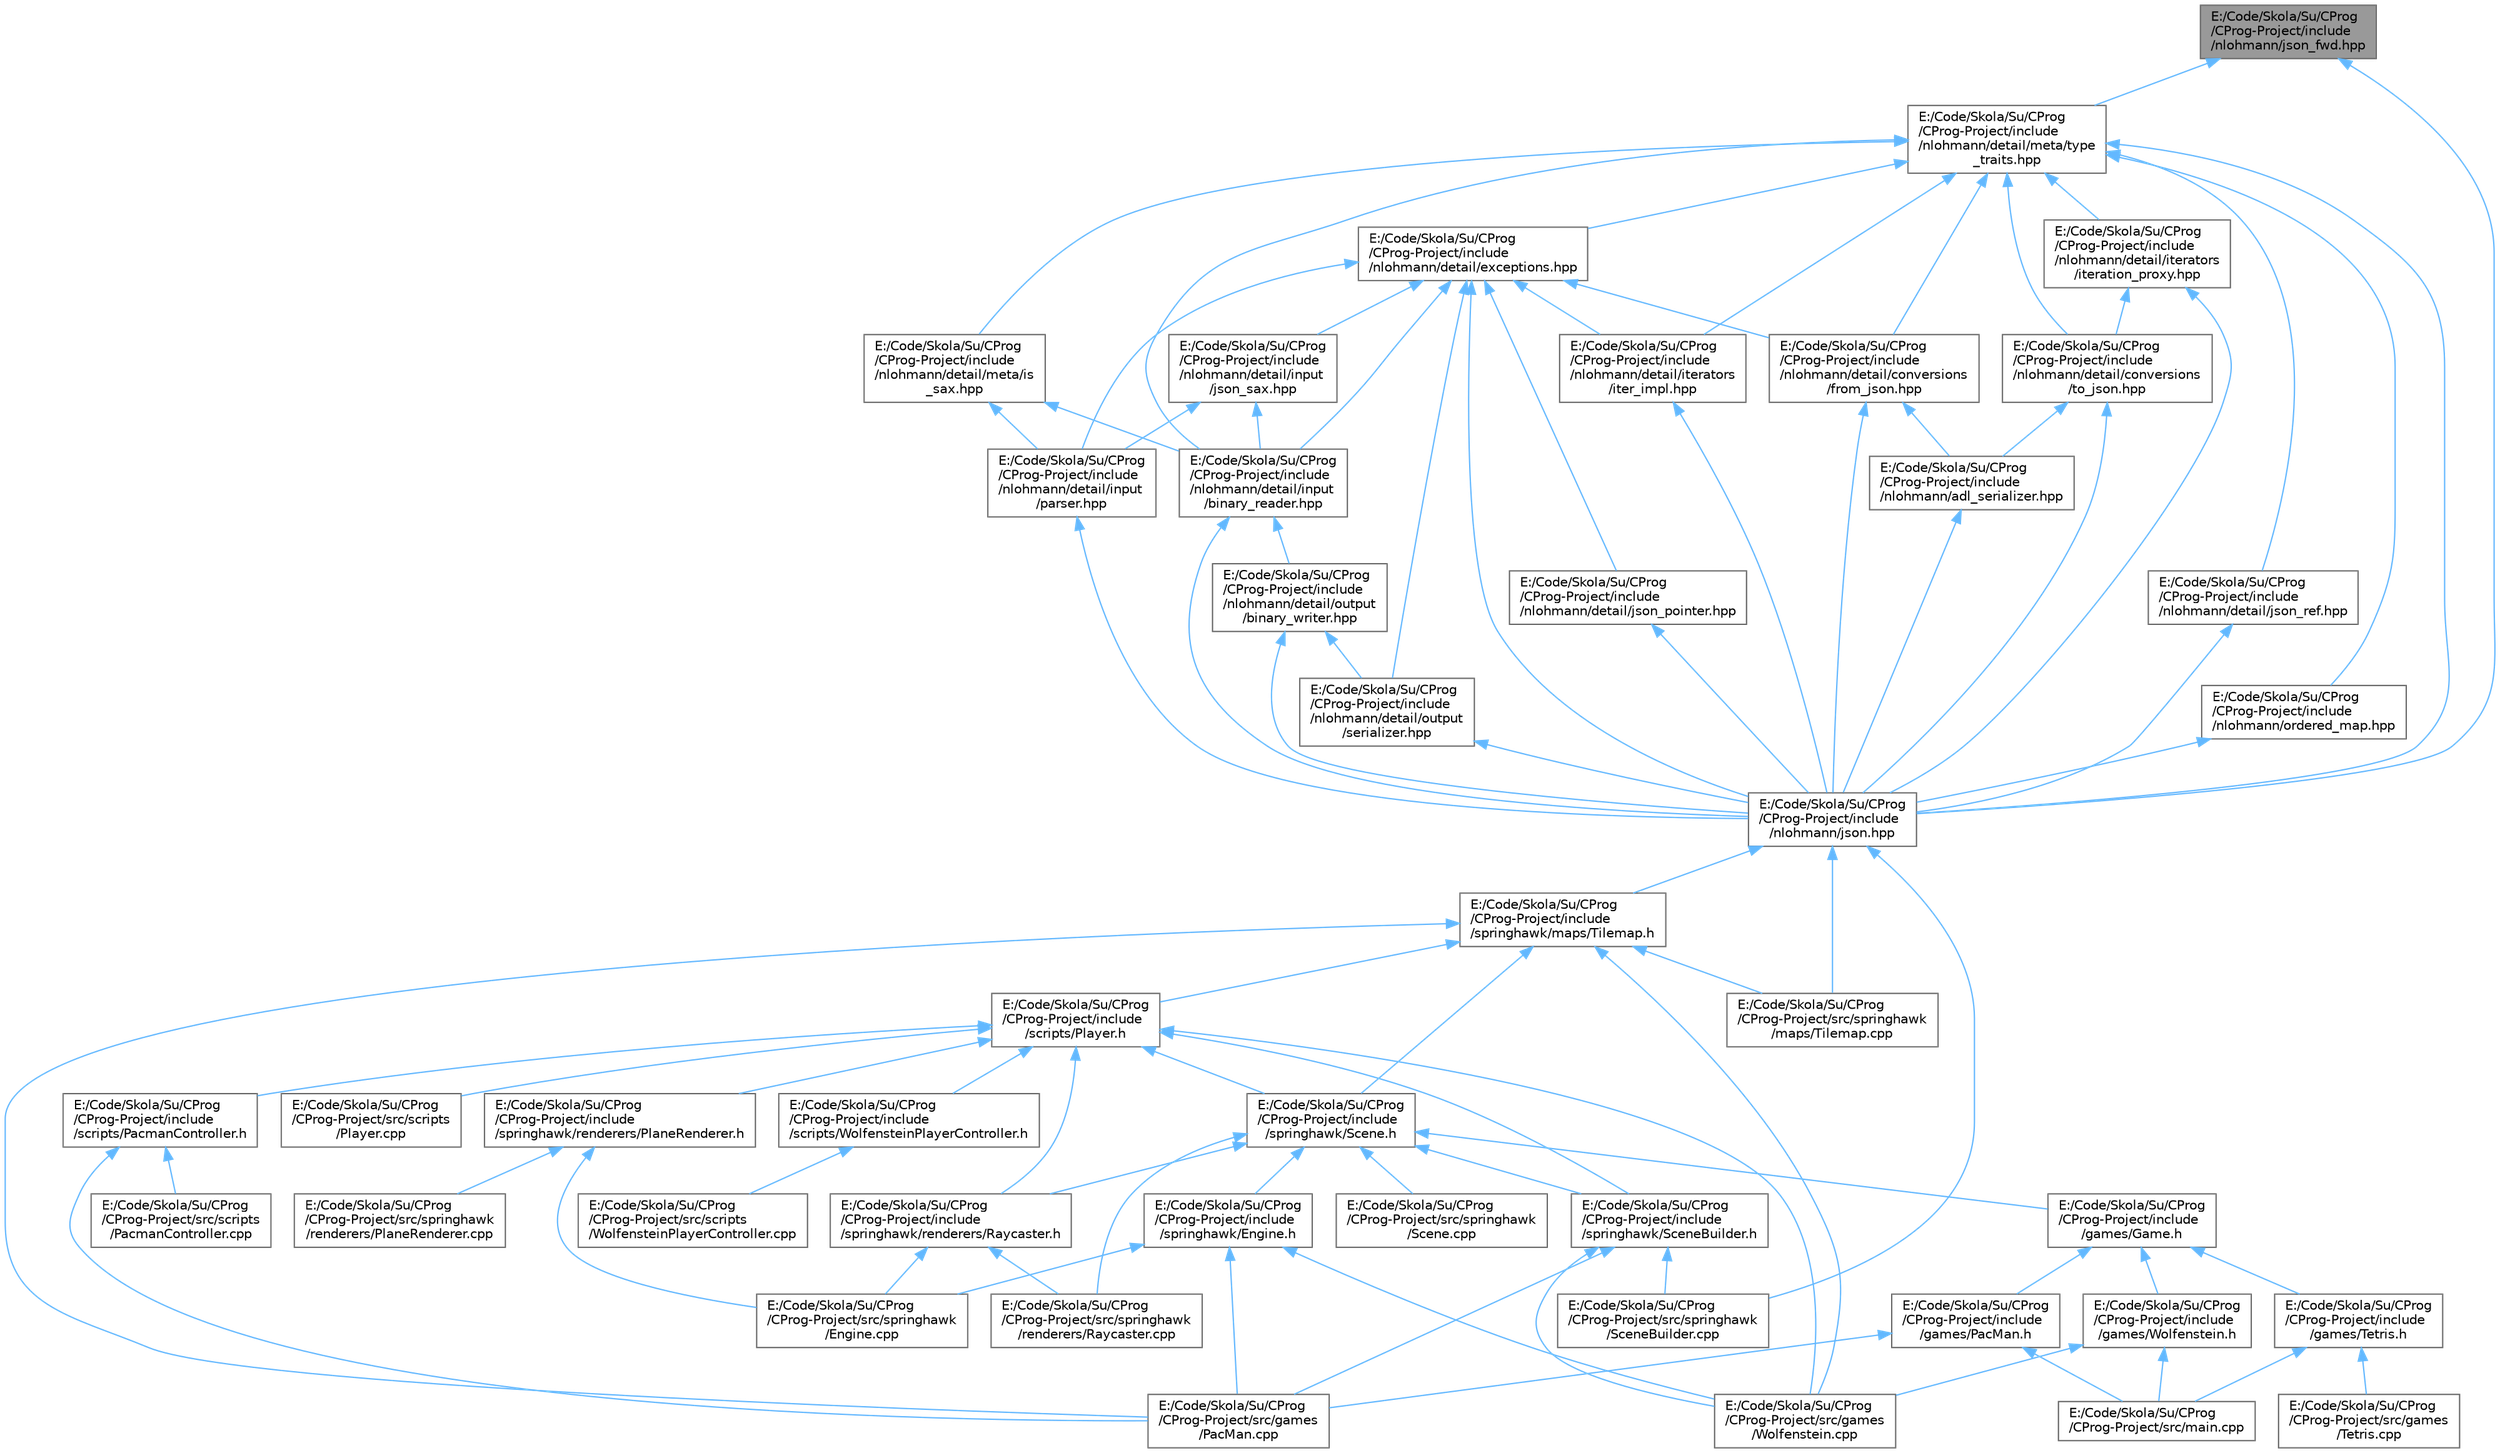 digraph "E:/Code/Skola/Su/CProg/CProg-Project/include/nlohmann/json_fwd.hpp"
{
 // LATEX_PDF_SIZE
  bgcolor="transparent";
  edge [fontname=Helvetica,fontsize=10,labelfontname=Helvetica,labelfontsize=10];
  node [fontname=Helvetica,fontsize=10,shape=box,height=0.2,width=0.4];
  Node1 [id="Node000001",label="E:/Code/Skola/Su/CProg\l/CProg-Project/include\l/nlohmann/json_fwd.hpp",height=0.2,width=0.4,color="gray40", fillcolor="grey60", style="filled", fontcolor="black",tooltip=" "];
  Node1 -> Node2 [id="edge86_Node000001_Node000002",dir="back",color="steelblue1",style="solid",tooltip=" "];
  Node2 [id="Node000002",label="E:/Code/Skola/Su/CProg\l/CProg-Project/include\l/nlohmann/detail/meta/type\l_traits.hpp",height=0.2,width=0.4,color="grey40", fillcolor="white", style="filled",URL="$type__traits_8hpp.html",tooltip=" "];
  Node2 -> Node3 [id="edge87_Node000002_Node000003",dir="back",color="steelblue1",style="solid",tooltip=" "];
  Node3 [id="Node000003",label="E:/Code/Skola/Su/CProg\l/CProg-Project/include\l/nlohmann/detail/conversions\l/from_json.hpp",height=0.2,width=0.4,color="grey40", fillcolor="white", style="filled",URL="$from__json_8hpp.html",tooltip=" "];
  Node3 -> Node4 [id="edge88_Node000003_Node000004",dir="back",color="steelblue1",style="solid",tooltip=" "];
  Node4 [id="Node000004",label="E:/Code/Skola/Su/CProg\l/CProg-Project/include\l/nlohmann/adl_serializer.hpp",height=0.2,width=0.4,color="grey40", fillcolor="white", style="filled",URL="$adl__serializer_8hpp.html",tooltip=" "];
  Node4 -> Node5 [id="edge89_Node000004_Node000005",dir="back",color="steelblue1",style="solid",tooltip=" "];
  Node5 [id="Node000005",label="E:/Code/Skola/Su/CProg\l/CProg-Project/include\l/nlohmann/json.hpp",height=0.2,width=0.4,color="grey40", fillcolor="white", style="filled",URL="$json_8hpp.html",tooltip=" "];
  Node5 -> Node6 [id="edge90_Node000005_Node000006",dir="back",color="steelblue1",style="solid",tooltip=" "];
  Node6 [id="Node000006",label="E:/Code/Skola/Su/CProg\l/CProg-Project/include\l/springhawk/maps/Tilemap.h",height=0.2,width=0.4,color="grey40", fillcolor="white", style="filled",URL="$_tilemap_8h.html",tooltip=" "];
  Node6 -> Node7 [id="edge91_Node000006_Node000007",dir="back",color="steelblue1",style="solid",tooltip=" "];
  Node7 [id="Node000007",label="E:/Code/Skola/Su/CProg\l/CProg-Project/include\l/scripts/Player.h",height=0.2,width=0.4,color="grey40", fillcolor="white", style="filled",URL="$_player_8h.html",tooltip=" "];
  Node7 -> Node8 [id="edge92_Node000007_Node000008",dir="back",color="steelblue1",style="solid",tooltip=" "];
  Node8 [id="Node000008",label="E:/Code/Skola/Su/CProg\l/CProg-Project/include\l/scripts/PacmanController.h",height=0.2,width=0.4,color="grey40", fillcolor="white", style="filled",URL="$_pacman_controller_8h.html",tooltip=" "];
  Node8 -> Node9 [id="edge93_Node000008_Node000009",dir="back",color="steelblue1",style="solid",tooltip=" "];
  Node9 [id="Node000009",label="E:/Code/Skola/Su/CProg\l/CProg-Project/src/games\l/PacMan.cpp",height=0.2,width=0.4,color="grey40", fillcolor="white", style="filled",URL="$_pac_man_8cpp.html",tooltip=" "];
  Node8 -> Node10 [id="edge94_Node000008_Node000010",dir="back",color="steelblue1",style="solid",tooltip=" "];
  Node10 [id="Node000010",label="E:/Code/Skola/Su/CProg\l/CProg-Project/src/scripts\l/PacmanController.cpp",height=0.2,width=0.4,color="grey40", fillcolor="white", style="filled",URL="$_pacman_controller_8cpp.html",tooltip=" "];
  Node7 -> Node11 [id="edge95_Node000007_Node000011",dir="back",color="steelblue1",style="solid",tooltip=" "];
  Node11 [id="Node000011",label="E:/Code/Skola/Su/CProg\l/CProg-Project/include\l/scripts/WolfensteinPlayerController.h",height=0.2,width=0.4,color="grey40", fillcolor="white", style="filled",URL="$_wolfenstein_player_controller_8h.html",tooltip=" "];
  Node11 -> Node12 [id="edge96_Node000011_Node000012",dir="back",color="steelblue1",style="solid",tooltip=" "];
  Node12 [id="Node000012",label="E:/Code/Skola/Su/CProg\l/CProg-Project/src/scripts\l/WolfensteinPlayerController.cpp",height=0.2,width=0.4,color="grey40", fillcolor="white", style="filled",URL="$_wolfenstein_player_controller_8cpp.html",tooltip=" "];
  Node7 -> Node13 [id="edge97_Node000007_Node000013",dir="back",color="steelblue1",style="solid",tooltip=" "];
  Node13 [id="Node000013",label="E:/Code/Skola/Su/CProg\l/CProg-Project/include\l/springhawk/Scene.h",height=0.2,width=0.4,color="grey40", fillcolor="white", style="filled",URL="$_scene_8h.html",tooltip=" "];
  Node13 -> Node14 [id="edge98_Node000013_Node000014",dir="back",color="steelblue1",style="solid",tooltip=" "];
  Node14 [id="Node000014",label="E:/Code/Skola/Su/CProg\l/CProg-Project/include\l/games/Game.h",height=0.2,width=0.4,color="grey40", fillcolor="white", style="filled",URL="$_game_8h.html",tooltip=" "];
  Node14 -> Node15 [id="edge99_Node000014_Node000015",dir="back",color="steelblue1",style="solid",tooltip=" "];
  Node15 [id="Node000015",label="E:/Code/Skola/Su/CProg\l/CProg-Project/include\l/games/PacMan.h",height=0.2,width=0.4,color="grey40", fillcolor="white", style="filled",URL="$_pac_man_8h.html",tooltip=" "];
  Node15 -> Node9 [id="edge100_Node000015_Node000009",dir="back",color="steelblue1",style="solid",tooltip=" "];
  Node15 -> Node16 [id="edge101_Node000015_Node000016",dir="back",color="steelblue1",style="solid",tooltip=" "];
  Node16 [id="Node000016",label="E:/Code/Skola/Su/CProg\l/CProg-Project/src/main.cpp",height=0.2,width=0.4,color="grey40", fillcolor="white", style="filled",URL="$main_8cpp.html",tooltip=" "];
  Node14 -> Node17 [id="edge102_Node000014_Node000017",dir="back",color="steelblue1",style="solid",tooltip=" "];
  Node17 [id="Node000017",label="E:/Code/Skola/Su/CProg\l/CProg-Project/include\l/games/Tetris.h",height=0.2,width=0.4,color="grey40", fillcolor="white", style="filled",URL="$_tetris_8h.html",tooltip=" "];
  Node17 -> Node18 [id="edge103_Node000017_Node000018",dir="back",color="steelblue1",style="solid",tooltip=" "];
  Node18 [id="Node000018",label="E:/Code/Skola/Su/CProg\l/CProg-Project/src/games\l/Tetris.cpp",height=0.2,width=0.4,color="grey40", fillcolor="white", style="filled",URL="$_tetris_8cpp.html",tooltip=" "];
  Node17 -> Node16 [id="edge104_Node000017_Node000016",dir="back",color="steelblue1",style="solid",tooltip=" "];
  Node14 -> Node19 [id="edge105_Node000014_Node000019",dir="back",color="steelblue1",style="solid",tooltip=" "];
  Node19 [id="Node000019",label="E:/Code/Skola/Su/CProg\l/CProg-Project/include\l/games/Wolfenstein.h",height=0.2,width=0.4,color="grey40", fillcolor="white", style="filled",URL="$_wolfenstein_8h.html",tooltip=" "];
  Node19 -> Node20 [id="edge106_Node000019_Node000020",dir="back",color="steelblue1",style="solid",tooltip=" "];
  Node20 [id="Node000020",label="E:/Code/Skola/Su/CProg\l/CProg-Project/src/games\l/Wolfenstein.cpp",height=0.2,width=0.4,color="grey40", fillcolor="white", style="filled",URL="$_wolfenstein_8cpp.html",tooltip=" "];
  Node19 -> Node16 [id="edge107_Node000019_Node000016",dir="back",color="steelblue1",style="solid",tooltip=" "];
  Node13 -> Node21 [id="edge108_Node000013_Node000021",dir="back",color="steelblue1",style="solid",tooltip=" "];
  Node21 [id="Node000021",label="E:/Code/Skola/Su/CProg\l/CProg-Project/include\l/springhawk/Engine.h",height=0.2,width=0.4,color="grey40", fillcolor="white", style="filled",URL="$_engine_8h.html",tooltip=" "];
  Node21 -> Node9 [id="edge109_Node000021_Node000009",dir="back",color="steelblue1",style="solid",tooltip=" "];
  Node21 -> Node20 [id="edge110_Node000021_Node000020",dir="back",color="steelblue1",style="solid",tooltip=" "];
  Node21 -> Node22 [id="edge111_Node000021_Node000022",dir="back",color="steelblue1",style="solid",tooltip=" "];
  Node22 [id="Node000022",label="E:/Code/Skola/Su/CProg\l/CProg-Project/src/springhawk\l/Engine.cpp",height=0.2,width=0.4,color="grey40", fillcolor="white", style="filled",URL="$_engine_8cpp.html",tooltip=" "];
  Node13 -> Node23 [id="edge112_Node000013_Node000023",dir="back",color="steelblue1",style="solid",tooltip=" "];
  Node23 [id="Node000023",label="E:/Code/Skola/Su/CProg\l/CProg-Project/include\l/springhawk/SceneBuilder.h",height=0.2,width=0.4,color="grey40", fillcolor="white", style="filled",URL="$_scene_builder_8h.html",tooltip=" "];
  Node23 -> Node9 [id="edge113_Node000023_Node000009",dir="back",color="steelblue1",style="solid",tooltip=" "];
  Node23 -> Node20 [id="edge114_Node000023_Node000020",dir="back",color="steelblue1",style="solid",tooltip=" "];
  Node23 -> Node24 [id="edge115_Node000023_Node000024",dir="back",color="steelblue1",style="solid",tooltip=" "];
  Node24 [id="Node000024",label="E:/Code/Skola/Su/CProg\l/CProg-Project/src/springhawk\l/SceneBuilder.cpp",height=0.2,width=0.4,color="grey40", fillcolor="white", style="filled",URL="$_scene_builder_8cpp.html",tooltip=" "];
  Node13 -> Node25 [id="edge116_Node000013_Node000025",dir="back",color="steelblue1",style="solid",tooltip=" "];
  Node25 [id="Node000025",label="E:/Code/Skola/Su/CProg\l/CProg-Project/include\l/springhawk/renderers/Raycaster.h",height=0.2,width=0.4,color="grey40", fillcolor="white", style="filled",URL="$_raycaster_8h.html",tooltip=" "];
  Node25 -> Node22 [id="edge117_Node000025_Node000022",dir="back",color="steelblue1",style="solid",tooltip=" "];
  Node25 -> Node26 [id="edge118_Node000025_Node000026",dir="back",color="steelblue1",style="solid",tooltip=" "];
  Node26 [id="Node000026",label="E:/Code/Skola/Su/CProg\l/CProg-Project/src/springhawk\l/renderers/Raycaster.cpp",height=0.2,width=0.4,color="grey40", fillcolor="white", style="filled",URL="$_raycaster_8cpp.html",tooltip=" "];
  Node13 -> Node27 [id="edge119_Node000013_Node000027",dir="back",color="steelblue1",style="solid",tooltip=" "];
  Node27 [id="Node000027",label="E:/Code/Skola/Su/CProg\l/CProg-Project/src/springhawk\l/Scene.cpp",height=0.2,width=0.4,color="grey40", fillcolor="white", style="filled",URL="$_scene_8cpp.html",tooltip=" "];
  Node13 -> Node26 [id="edge120_Node000013_Node000026",dir="back",color="steelblue1",style="solid",tooltip=" "];
  Node7 -> Node23 [id="edge121_Node000007_Node000023",dir="back",color="steelblue1",style="solid",tooltip=" "];
  Node7 -> Node28 [id="edge122_Node000007_Node000028",dir="back",color="steelblue1",style="solid",tooltip=" "];
  Node28 [id="Node000028",label="E:/Code/Skola/Su/CProg\l/CProg-Project/include\l/springhawk/renderers/PlaneRenderer.h",height=0.2,width=0.4,color="grey40", fillcolor="white", style="filled",URL="$_plane_renderer_8h.html",tooltip=" "];
  Node28 -> Node22 [id="edge123_Node000028_Node000022",dir="back",color="steelblue1",style="solid",tooltip=" "];
  Node28 -> Node29 [id="edge124_Node000028_Node000029",dir="back",color="steelblue1",style="solid",tooltip=" "];
  Node29 [id="Node000029",label="E:/Code/Skola/Su/CProg\l/CProg-Project/src/springhawk\l/renderers/PlaneRenderer.cpp",height=0.2,width=0.4,color="grey40", fillcolor="white", style="filled",URL="$_plane_renderer_8cpp.html",tooltip=" "];
  Node7 -> Node25 [id="edge125_Node000007_Node000025",dir="back",color="steelblue1",style="solid",tooltip=" "];
  Node7 -> Node20 [id="edge126_Node000007_Node000020",dir="back",color="steelblue1",style="solid",tooltip=" "];
  Node7 -> Node30 [id="edge127_Node000007_Node000030",dir="back",color="steelblue1",style="solid",tooltip=" "];
  Node30 [id="Node000030",label="E:/Code/Skola/Su/CProg\l/CProg-Project/src/scripts\l/Player.cpp",height=0.2,width=0.4,color="grey40", fillcolor="white", style="filled",URL="$_player_8cpp.html",tooltip=" "];
  Node6 -> Node13 [id="edge128_Node000006_Node000013",dir="back",color="steelblue1",style="solid",tooltip=" "];
  Node6 -> Node9 [id="edge129_Node000006_Node000009",dir="back",color="steelblue1",style="solid",tooltip=" "];
  Node6 -> Node20 [id="edge130_Node000006_Node000020",dir="back",color="steelblue1",style="solid",tooltip=" "];
  Node6 -> Node31 [id="edge131_Node000006_Node000031",dir="back",color="steelblue1",style="solid",tooltip=" "];
  Node31 [id="Node000031",label="E:/Code/Skola/Su/CProg\l/CProg-Project/src/springhawk\l/maps/Tilemap.cpp",height=0.2,width=0.4,color="grey40", fillcolor="white", style="filled",URL="$_tilemap_8cpp.html",tooltip=" "];
  Node5 -> Node24 [id="edge132_Node000005_Node000024",dir="back",color="steelblue1",style="solid",tooltip=" "];
  Node5 -> Node31 [id="edge133_Node000005_Node000031",dir="back",color="steelblue1",style="solid",tooltip=" "];
  Node3 -> Node5 [id="edge134_Node000003_Node000005",dir="back",color="steelblue1",style="solid",tooltip=" "];
  Node2 -> Node32 [id="edge135_Node000002_Node000032",dir="back",color="steelblue1",style="solid",tooltip=" "];
  Node32 [id="Node000032",label="E:/Code/Skola/Su/CProg\l/CProg-Project/include\l/nlohmann/detail/conversions\l/to_json.hpp",height=0.2,width=0.4,color="grey40", fillcolor="white", style="filled",URL="$to__json_8hpp.html",tooltip=" "];
  Node32 -> Node4 [id="edge136_Node000032_Node000004",dir="back",color="steelblue1",style="solid",tooltip=" "];
  Node32 -> Node5 [id="edge137_Node000032_Node000005",dir="back",color="steelblue1",style="solid",tooltip=" "];
  Node2 -> Node33 [id="edge138_Node000002_Node000033",dir="back",color="steelblue1",style="solid",tooltip=" "];
  Node33 [id="Node000033",label="E:/Code/Skola/Su/CProg\l/CProg-Project/include\l/nlohmann/detail/exceptions.hpp",height=0.2,width=0.4,color="grey40", fillcolor="white", style="filled",URL="$exceptions_8hpp.html",tooltip=" "];
  Node33 -> Node3 [id="edge139_Node000033_Node000003",dir="back",color="steelblue1",style="solid",tooltip=" "];
  Node33 -> Node34 [id="edge140_Node000033_Node000034",dir="back",color="steelblue1",style="solid",tooltip=" "];
  Node34 [id="Node000034",label="E:/Code/Skola/Su/CProg\l/CProg-Project/include\l/nlohmann/detail/input\l/binary_reader.hpp",height=0.2,width=0.4,color="grey40", fillcolor="white", style="filled",URL="$binary__reader_8hpp.html",tooltip=" "];
  Node34 -> Node35 [id="edge141_Node000034_Node000035",dir="back",color="steelblue1",style="solid",tooltip=" "];
  Node35 [id="Node000035",label="E:/Code/Skola/Su/CProg\l/CProg-Project/include\l/nlohmann/detail/output\l/binary_writer.hpp",height=0.2,width=0.4,color="grey40", fillcolor="white", style="filled",URL="$binary__writer_8hpp.html",tooltip=" "];
  Node35 -> Node36 [id="edge142_Node000035_Node000036",dir="back",color="steelblue1",style="solid",tooltip=" "];
  Node36 [id="Node000036",label="E:/Code/Skola/Su/CProg\l/CProg-Project/include\l/nlohmann/detail/output\l/serializer.hpp",height=0.2,width=0.4,color="grey40", fillcolor="white", style="filled",URL="$serializer_8hpp.html",tooltip=" "];
  Node36 -> Node5 [id="edge143_Node000036_Node000005",dir="back",color="steelblue1",style="solid",tooltip=" "];
  Node35 -> Node5 [id="edge144_Node000035_Node000005",dir="back",color="steelblue1",style="solid",tooltip=" "];
  Node34 -> Node5 [id="edge145_Node000034_Node000005",dir="back",color="steelblue1",style="solid",tooltip=" "];
  Node33 -> Node37 [id="edge146_Node000033_Node000037",dir="back",color="steelblue1",style="solid",tooltip=" "];
  Node37 [id="Node000037",label="E:/Code/Skola/Su/CProg\l/CProg-Project/include\l/nlohmann/detail/input\l/json_sax.hpp",height=0.2,width=0.4,color="grey40", fillcolor="white", style="filled",URL="$json__sax_8hpp.html",tooltip=" "];
  Node37 -> Node34 [id="edge147_Node000037_Node000034",dir="back",color="steelblue1",style="solid",tooltip=" "];
  Node37 -> Node38 [id="edge148_Node000037_Node000038",dir="back",color="steelblue1",style="solid",tooltip=" "];
  Node38 [id="Node000038",label="E:/Code/Skola/Su/CProg\l/CProg-Project/include\l/nlohmann/detail/input\l/parser.hpp",height=0.2,width=0.4,color="grey40", fillcolor="white", style="filled",URL="$parser_8hpp.html",tooltip=" "];
  Node38 -> Node5 [id="edge149_Node000038_Node000005",dir="back",color="steelblue1",style="solid",tooltip=" "];
  Node33 -> Node38 [id="edge150_Node000033_Node000038",dir="back",color="steelblue1",style="solid",tooltip=" "];
  Node33 -> Node39 [id="edge151_Node000033_Node000039",dir="back",color="steelblue1",style="solid",tooltip=" "];
  Node39 [id="Node000039",label="E:/Code/Skola/Su/CProg\l/CProg-Project/include\l/nlohmann/detail/iterators\l/iter_impl.hpp",height=0.2,width=0.4,color="grey40", fillcolor="white", style="filled",URL="$iter__impl_8hpp.html",tooltip=" "];
  Node39 -> Node5 [id="edge152_Node000039_Node000005",dir="back",color="steelblue1",style="solid",tooltip=" "];
  Node33 -> Node40 [id="edge153_Node000033_Node000040",dir="back",color="steelblue1",style="solid",tooltip=" "];
  Node40 [id="Node000040",label="E:/Code/Skola/Su/CProg\l/CProg-Project/include\l/nlohmann/detail/json_pointer.hpp",height=0.2,width=0.4,color="grey40", fillcolor="white", style="filled",URL="$json__pointer_8hpp.html",tooltip=" "];
  Node40 -> Node5 [id="edge154_Node000040_Node000005",dir="back",color="steelblue1",style="solid",tooltip=" "];
  Node33 -> Node36 [id="edge155_Node000033_Node000036",dir="back",color="steelblue1",style="solid",tooltip=" "];
  Node33 -> Node5 [id="edge156_Node000033_Node000005",dir="back",color="steelblue1",style="solid",tooltip=" "];
  Node2 -> Node34 [id="edge157_Node000002_Node000034",dir="back",color="steelblue1",style="solid",tooltip=" "];
  Node2 -> Node39 [id="edge158_Node000002_Node000039",dir="back",color="steelblue1",style="solid",tooltip=" "];
  Node2 -> Node41 [id="edge159_Node000002_Node000041",dir="back",color="steelblue1",style="solid",tooltip=" "];
  Node41 [id="Node000041",label="E:/Code/Skola/Su/CProg\l/CProg-Project/include\l/nlohmann/detail/iterators\l/iteration_proxy.hpp",height=0.2,width=0.4,color="grey40", fillcolor="white", style="filled",URL="$iteration__proxy_8hpp.html",tooltip=" "];
  Node41 -> Node32 [id="edge160_Node000041_Node000032",dir="back",color="steelblue1",style="solid",tooltip=" "];
  Node41 -> Node5 [id="edge161_Node000041_Node000005",dir="back",color="steelblue1",style="solid",tooltip=" "];
  Node2 -> Node42 [id="edge162_Node000002_Node000042",dir="back",color="steelblue1",style="solid",tooltip=" "];
  Node42 [id="Node000042",label="E:/Code/Skola/Su/CProg\l/CProg-Project/include\l/nlohmann/detail/json_ref.hpp",height=0.2,width=0.4,color="grey40", fillcolor="white", style="filled",URL="$json__ref_8hpp.html",tooltip=" "];
  Node42 -> Node5 [id="edge163_Node000042_Node000005",dir="back",color="steelblue1",style="solid",tooltip=" "];
  Node2 -> Node43 [id="edge164_Node000002_Node000043",dir="back",color="steelblue1",style="solid",tooltip=" "];
  Node43 [id="Node000043",label="E:/Code/Skola/Su/CProg\l/CProg-Project/include\l/nlohmann/detail/meta/is\l_sax.hpp",height=0.2,width=0.4,color="grey40", fillcolor="white", style="filled",URL="$is__sax_8hpp.html",tooltip=" "];
  Node43 -> Node34 [id="edge165_Node000043_Node000034",dir="back",color="steelblue1",style="solid",tooltip=" "];
  Node43 -> Node38 [id="edge166_Node000043_Node000038",dir="back",color="steelblue1",style="solid",tooltip=" "];
  Node2 -> Node5 [id="edge167_Node000002_Node000005",dir="back",color="steelblue1",style="solid",tooltip=" "];
  Node2 -> Node44 [id="edge168_Node000002_Node000044",dir="back",color="steelblue1",style="solid",tooltip=" "];
  Node44 [id="Node000044",label="E:/Code/Skola/Su/CProg\l/CProg-Project/include\l/nlohmann/ordered_map.hpp",height=0.2,width=0.4,color="grey40", fillcolor="white", style="filled",URL="$ordered__map_8hpp.html",tooltip=" "];
  Node44 -> Node5 [id="edge169_Node000044_Node000005",dir="back",color="steelblue1",style="solid",tooltip=" "];
  Node1 -> Node5 [id="edge170_Node000001_Node000005",dir="back",color="steelblue1",style="solid",tooltip=" "];
}
